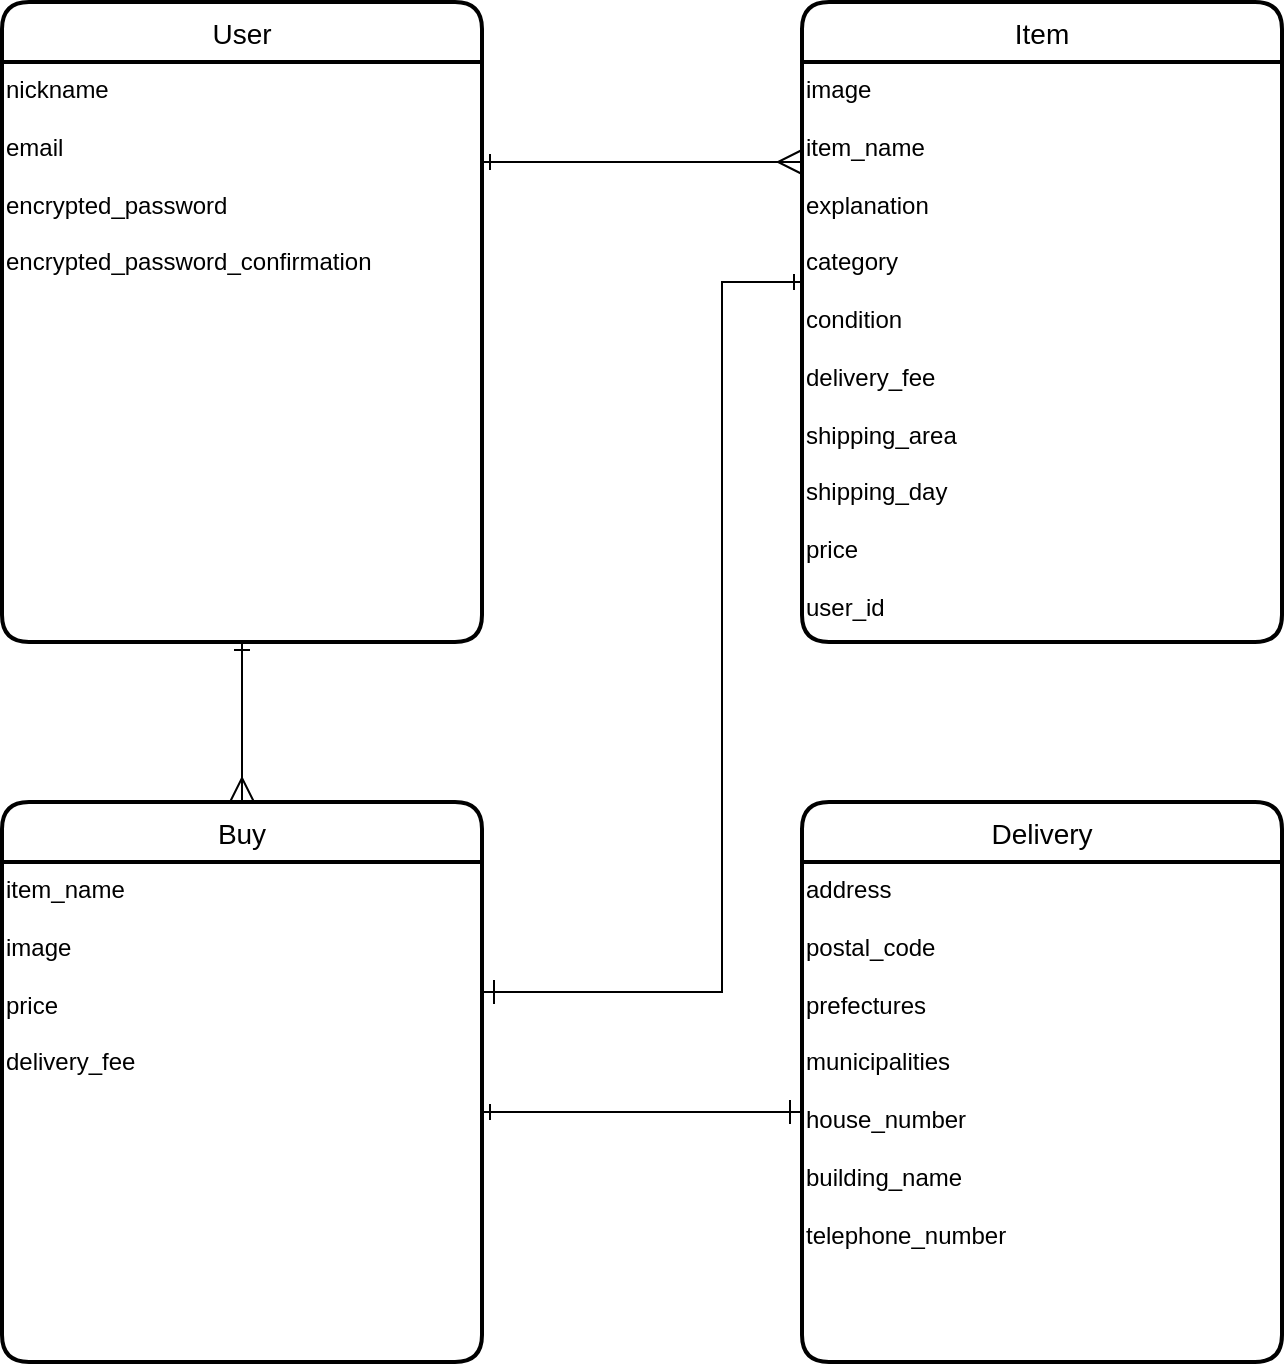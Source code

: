 <mxfile>
    <diagram id="slhYklKnXJbUSJ8_Mj58" name="ページ1">
        <mxGraphModel dx="728" dy="680" grid="1" gridSize="10" guides="1" tooltips="1" connect="1" arrows="1" fold="1" page="1" pageScale="1" pageWidth="827" pageHeight="1169" math="0" shadow="0">
            <root>
                <mxCell id="0"/>
                <mxCell id="1" parent="0"/>
                <mxCell id="2" value="User" style="swimlane;childLayout=stackLayout;horizontal=1;startSize=30;horizontalStack=0;rounded=1;fontSize=14;fontStyle=0;strokeWidth=2;resizeParent=0;resizeLast=1;shadow=0;dashed=0;align=center;" vertex="1" parent="1">
                    <mxGeometry x="40" y="40" width="240" height="320" as="geometry"/>
                </mxCell>
                <mxCell id="25" value="nickname&lt;br&gt;&lt;br&gt;email&lt;br&gt;&lt;br&gt;encrypted_password&lt;br&gt;&lt;br&gt;encrypted_password_confirmation" style="text;html=1;align=left;verticalAlign=top;resizable=0;points=[];autosize=1;strokeColor=none;" vertex="1" parent="2">
                    <mxGeometry y="30" width="240" height="290" as="geometry"/>
                </mxCell>
                <mxCell id="32" style="edgeStyle=orthogonalEdgeStyle;rounded=0;orthogonalLoop=1;jettySize=auto;html=1;entryX=1;entryY=0.26;entryDx=0;entryDy=0;entryPerimeter=0;endArrow=ERone;endFill=0;endSize=10;startArrow=ERone;startFill=0;" edge="1" parent="1" source="4" target="27">
                    <mxGeometry relative="1" as="geometry">
                        <Array as="points">
                            <mxPoint x="400" y="180"/>
                            <mxPoint x="400" y="535"/>
                        </Array>
                    </mxGeometry>
                </mxCell>
                <mxCell id="4" value="Item" style="swimlane;childLayout=stackLayout;horizontal=1;startSize=30;horizontalStack=0;rounded=1;fontSize=14;fontStyle=0;strokeWidth=2;resizeParent=0;resizeLast=1;shadow=0;dashed=0;align=center;" vertex="1" parent="1">
                    <mxGeometry x="440" y="40" width="240" height="320" as="geometry"/>
                </mxCell>
                <mxCell id="26" value="image&lt;br&gt;&lt;br&gt;item_name&lt;br&gt;&lt;br&gt;explanation&lt;br&gt;&lt;br&gt;category&lt;br&gt;&lt;br&gt;condition&lt;br&gt;&lt;br&gt;delivery_fee&lt;br&gt;&lt;br&gt;shipping_area&lt;br&gt;&lt;br&gt;shipping_day&lt;br&gt;&lt;br&gt;price&lt;br&gt;&lt;br&gt;user_id" style="text;html=1;align=left;verticalAlign=top;resizable=0;points=[];autosize=1;strokeColor=none;" vertex="1" parent="4">
                    <mxGeometry y="30" width="240" height="290" as="geometry"/>
                </mxCell>
                <mxCell id="6" value="Buy" style="swimlane;childLayout=stackLayout;horizontal=1;startSize=30;horizontalStack=0;rounded=1;fontSize=14;fontStyle=0;strokeWidth=2;resizeParent=0;resizeLast=1;shadow=0;dashed=0;align=center;" vertex="1" parent="1">
                    <mxGeometry x="40" y="440" width="240" height="280" as="geometry"/>
                </mxCell>
                <mxCell id="27" value="item_name&lt;br&gt;&lt;br&gt;image&lt;br&gt;&lt;br&gt;price&lt;br&gt;&lt;br&gt;delivery_fee" style="text;html=1;align=left;verticalAlign=top;resizable=0;points=[];autosize=1;strokeColor=none;" vertex="1" parent="6">
                    <mxGeometry y="30" width="240" height="250" as="geometry"/>
                </mxCell>
                <mxCell id="8" value="Delivery" style="swimlane;childLayout=stackLayout;horizontal=1;startSize=30;horizontalStack=0;rounded=1;fontSize=14;fontStyle=0;strokeWidth=2;resizeParent=0;resizeLast=1;shadow=0;dashed=0;align=center;" vertex="1" parent="1">
                    <mxGeometry x="440" y="440" width="240" height="280" as="geometry"/>
                </mxCell>
                <mxCell id="28" value="address&lt;br&gt;&lt;br&gt;postal_code&lt;br&gt;&lt;br&gt;prefectures&lt;br&gt;&lt;br&gt;municipalities&lt;br&gt;&lt;br&gt;house_number&lt;br&gt;&lt;br&gt;building_name&lt;br&gt;&lt;br&gt;telephone_number" style="text;html=1;align=left;verticalAlign=top;resizable=0;points=[];autosize=1;strokeColor=none;" vertex="1" parent="8">
                    <mxGeometry y="30" width="240" height="250" as="geometry"/>
                </mxCell>
                <mxCell id="30" style="edgeStyle=orthogonalEdgeStyle;rounded=0;orthogonalLoop=1;jettySize=auto;html=1;entryX=0.5;entryY=0;entryDx=0;entryDy=0;endArrow=ERmany;endFill=0;endSize=10;startArrow=ERone;startFill=0;" edge="1" parent="1" source="25" target="6">
                    <mxGeometry relative="1" as="geometry"/>
                </mxCell>
                <mxCell id="35" style="edgeStyle=orthogonalEdgeStyle;rounded=0;orthogonalLoop=1;jettySize=auto;html=1;endArrow=ERone;endFill=0;endSize=10;startArrow=ERone;startFill=0;" edge="1" parent="1" source="27" target="28">
                    <mxGeometry relative="1" as="geometry"/>
                </mxCell>
                <mxCell id="37" style="edgeStyle=orthogonalEdgeStyle;rounded=0;orthogonalLoop=1;jettySize=auto;html=1;endArrow=ERmany;endFill=0;endSize=10;startArrow=ERone;startFill=0;" edge="1" parent="1" source="25">
                    <mxGeometry relative="1" as="geometry">
                        <mxPoint x="440" y="120" as="targetPoint"/>
                        <Array as="points">
                            <mxPoint x="440" y="120"/>
                        </Array>
                    </mxGeometry>
                </mxCell>
            </root>
        </mxGraphModel>
    </diagram>
</mxfile>